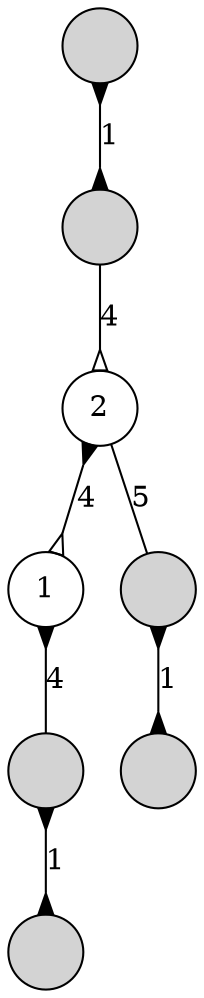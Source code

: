 digraph
{
	node [shape=circle, style=filled, label=""];
	edge [dir=both, arrowtail=none, arrowhead=none];

	n00 -> n10 [label=1, arrowtail=inv, arrowhead=inv];
	n10 -> n20 [label=4, arrowhead=oinv];
	n20 -> n30 [label=4, arrowtail=inv, arrowhead=oinv];
	n20 -> n31 [label=5];
	n30 -> n40 [label=4, arrowtail=inv];
	n31 -> n41 [label=1, arrowtail=inv, arrowhead=inv];
	n40 -> n50 [label=1, arrowtail=inv, arrowhead=inv];

	n20 [style=solid, label=2];
	n30 [style=solid, label=1];
}
